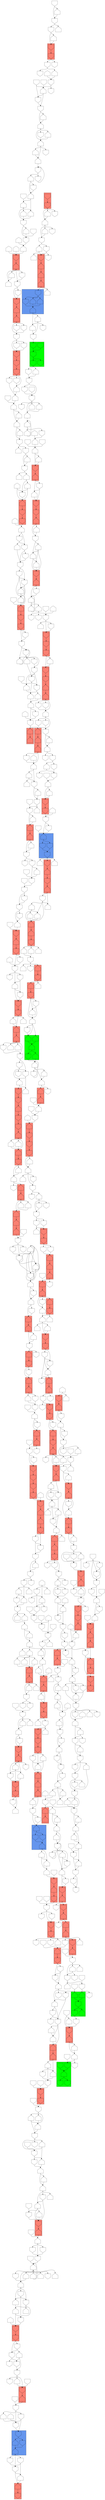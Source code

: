 digraph asm {
	edge [headport=n,tailport=s];
subgraph cluster_C788_4629_12526 {
	788 [label="",height=1,width=1,shape=invhouse];
	4629 [label="",height=1,width=1,shape=invhouse];
	12526 [label="",height=1,width=1,shape=house];
	style=filled;
	fillcolor=salmon;
}
subgraph cluster_C6577_2284 {
	6577 [label="",height=1,width=1,shape=house];
	2284 [label="",height=1,width=1,shape=house];
	style=filled;
	fillcolor=salmon;
}
subgraph cluster_C2497_19274 {
	2497 [label="",height=1,width=1,shape=invhouse];
	19274 [label="",height=1,width=1,shape=house];
	style=filled;
	fillcolor=salmon;
}
subgraph cluster_C1911_2491 {
	1911 [label="",height=1,width=1,shape=invhouse];
	2491 [label="",height=1,width=1,shape=invhouse];
	style=filled;
	fillcolor=salmon;
}
subgraph cluster_C20475_13504_14170_2791 {
	20475 [label="",height=1,width=1,shape=invhouse];
	13504 [label="",height=1,width=1,shape=house];
	14170 [label="",height=1,width=1,shape=house];
	2791 [label="",height=1,width=1,shape=invhouse];
	style=filled;
	fillcolor=salmon;
}
subgraph cluster_C12269_21365_8755_11648 {
	12269 [label="",height=1,width=1,shape=invhouse];
	21365 [label="",height=1,width=1,shape=invhouse];
	8755 [label="",height=1,width=1,shape=invhouse];
	11648 [label="",height=1,width=1,shape=invhouse];
	style=filled;
	fillcolor=salmon;
}
subgraph cluster_C8897_87 {
	8897 [label="",height=1,width=1,shape=house];
	87 [label="",height=1,width=1,shape=house];
	style=filled;
	fillcolor=salmon;
}
subgraph cluster_C8332_5285 {
	8332 [label="",height=1,width=1,shape=house];
	5285 [label="",height=1,width=1,shape=house];
	style=filled;
	fillcolor=salmon;
}
subgraph cluster_C11337_1863 {
	11337 [label="",height=1,width=1,shape=house];
	1863 [label="",height=1,width=1,shape=invhouse];
	style=filled;
	fillcolor=salmon;
}
subgraph cluster_C20994_21360 {
	20994 [label="",height=1,width=1,shape=house];
	21360 [label="",height=1,width=1,shape=house];
	style=filled;
	fillcolor=salmon;
}
subgraph cluster_C10453_4268_680 {
	10453 [label="",height=1,width=1,shape=house];
	4268 [label="",height=1,width=1,shape=house];
	680 [label="",height=1,width=1,shape=house];
	style=filled;
	fillcolor=salmon;
}
subgraph cluster_C3733_1628 {
	3733 [label="",height=1,width=1,shape=house];
	1628 [label="",height=1,width=1,shape=house];
	style=filled;
	fillcolor=salmon;
}
subgraph cluster_C7288_6287 {
	7288 [label="",height=1,width=1,shape=house];
	6287 [label="",height=1,width=1,shape=invhouse];
	style=filled;
	fillcolor=salmon;
}
subgraph cluster_C6689_5778_7529_2352_7142_20369 {
	6689 [label="",height=1,width=1,shape=invhouse];
	5778 [label="",height=1,width=1,shape=invhouse];
	7529 [label="",height=1,width=1,shape=house];
	2352 [label="",height=1,width=1,shape=invhouse];
	7142 [label="",height=1,width=1,shape=invhouse];
	20369 [label="",height=1,width=1,shape=house];
	style=filled;
	fillcolor=salmon;
}
subgraph cluster_C16207_8639 {
	16207 [label="",height=1,width=1,shape=house];
	8639 [label="",height=1,width=1,shape=house];
	style=filled;
	fillcolor=salmon;
}
subgraph cluster_C5311_17262 {
	5311 [label="",height=1,width=1,shape=invhouse];
	17262 [label="",height=1,width=1,shape=invhouse];
	style=filled;
	fillcolor=salmon;
}
subgraph cluster_C3123_1121_8479 {
	3123 [label="",height=1,width=1,shape=invhouse];
	1121 [label="",height=1,width=1,shape=house];
	8479 [label="",height=1,width=1,shape=invhouse];
	style=filled;
	fillcolor=salmon;
}
subgraph cluster_C8128_3750 {
	8128 [label="",height=1,width=1,shape=house];
	3750 [label="",height=1,width=1,shape=house];
	style=filled;
	fillcolor=salmon;
}
subgraph cluster_C4639_11263_3979 {
	4639 [label="",height=1,width=1,shape=house];
	11263 [label="",height=1,width=1,shape=house];
	3979 [label="",height=1,width=1,shape=house];
	style=filled;
	fillcolor=salmon;
}
subgraph cluster_C4298_9116 {
	4298 [label="",height=1,width=1,shape=house];
	9116 [label="",height=1,width=1,shape=house];
	style=filled;
	fillcolor=salmon;
}
subgraph cluster_C20954_15348_6868 {
	20954 [label="",height=1,width=1,shape=house];
	15348 [label="",height=1,width=1,shape=invhouse];
	6868 [label="",height=1,width=1,shape=invhouse];
	style=filled;
	fillcolor=salmon;
}
subgraph cluster_C5599_2795_2249 {
	5599 [label="",height=1,width=1,shape=house];
	2795 [label="",height=1,width=1,shape=invhouse];
	2249 [label="",height=1,width=1,shape=invhouse];
	style=filled;
	fillcolor=salmon;
}
subgraph cluster_C14339_6122_11025 {
	14339 [label="",height=1,width=1,shape=invhouse];
	6122 [label="",height=1,width=1,shape=invhouse];
	11025 [label="",height=1,width=1,shape=invhouse];
	style=filled;
	fillcolor=salmon;
}
subgraph cluster_C7206_8036_2067 {
	7206 [label="",height=1,width=1,shape=invhouse];
	8036 [label="",height=1,width=1,shape=house];
	2067 [label="",height=1,width=1,shape=house];
	style=filled;
	fillcolor=salmon;
}
subgraph cluster_C21077_16419 {
	21077 [label="",height=1,width=1,shape=invhouse];
	16419 [label="",height=1,width=1,shape=house];
	style=filled;
	fillcolor=salmon;
}
subgraph cluster_C10486_5813 {
	10486 [label="",height=1,width=1,shape=invhouse];
	5813 [label="",height=1,width=1,shape=invhouse];
	style=filled;
	fillcolor=salmon;
}
subgraph cluster_C12754_1023 {
	12754 [label="",height=1,width=1,shape=house];
	1023 [label="",height=1,width=1,shape=house];
	style=filled;
	fillcolor=salmon;
}
subgraph cluster_C5108_11999 {
	5108 [label="",height=1,width=1,shape=house];
	11999 [label="",height=1,width=1,shape=house];
	style=filled;
	fillcolor=salmon;
}
subgraph cluster_C3886_2172 {
	3886 [label="",height=1,width=1,shape=invhouse];
	2172 [label="",height=1,width=1,shape=house];
	style=filled;
	fillcolor=salmon;
}
subgraph cluster_C12045_64 {
	12045 [label="",height=1,width=1,shape=invhouse];
	64 [label="",height=1,width=1,shape=house];
	style=filled;
	fillcolor=salmon;
}
subgraph cluster_C12329_20998 {
	12329 [label="",height=1,width=1,shape=house];
	20998 [label="",height=1,width=1,shape=house];
	style=filled;
	fillcolor=salmon;
}
subgraph cluster_C2819_1402 {
	2819 [label="",height=1,width=1,shape=house];
	1402 [label="",height=1,width=1,shape=invhouse];
	style=filled;
	fillcolor=salmon;
}
subgraph cluster_C3945_21549 {
	3945 [label="",height=1,width=1,shape=house];
	21549 [label="",height=1,width=1,shape=house];
	style=filled;
	fillcolor=salmon;
}
subgraph cluster_C1929_10977 {
	1929 [label="",height=1,width=1,shape=invhouse];
	10977 [label="",height=1,width=1,shape=invhouse];
	style=filled;
	fillcolor=salmon;
}
subgraph cluster_C988_8283 {
	988 [label="",height=1,width=1,shape=invhouse];
	8283 [label="",height=1,width=1,shape=house];
	style=filled;
	fillcolor=salmon;
}
subgraph cluster_C5471_8626 {
	5471 [label="",height=1,width=1,shape=invhouse];
	8626 [label="",height=1,width=1,shape=invhouse];
	style=filled;
	fillcolor=salmon;
}
subgraph cluster_C6019_19150 {
	6019 [label="",height=1,width=1,shape=invhouse];
	19150 [label="",height=1,width=1,shape=house];
	style=filled;
	fillcolor=salmon;
}
subgraph cluster_B21175_5664_8879_3089 {
	21175 [label="",height=1,width=1,shape=invhouse];
	5664 [label="",height=1,width=1,shape=house];
	8879 [label="",height=1,width=1,shape=invhouse];
	3089 [label="",height=1,width=1,shape=house];
	style=filled;
	fillcolor=cornflowerblue;
}
subgraph cluster_C8754_15107 {
	8754 [label="",height=1,width=1,shape=house];
	15107 [label="",height=1,width=1,shape=invhouse];
	style=filled;
	fillcolor=salmon;
}
subgraph cluster_R5250_14083_19984_7797_8026 {
	5250 [label="",height=1,width=1,shape=house];
	14083 [label="",height=1,width=1,shape=house];
	19984 [label="",height=1,width=1,shape=invhouse];
	7797 [label="",height=1,width=1,shape=invhouse];
	8026 [label="",height=1,width=1,shape=house];
	style=filled;
	fillcolor=green;
}
subgraph cluster_C21351_6191 {
	21351 [label="",height=1,width=1,shape=invhouse];
	6191 [label="",height=1,width=1,shape=house];
	style=filled;
	fillcolor=salmon;
}
subgraph cluster_R4157_10309_3659_18082_18501 {
	4157 [label="",height=1,width=1,shape=invhouse];
	10309 [label="",height=1,width=1,shape=invhouse];
	3659 [label="",height=1,width=1,shape=house];
	18082 [label="",height=1,width=1,shape=invhouse];
	18501 [label="",height=1,width=1,shape=invhouse];
	style=filled;
	fillcolor=green;
}
subgraph cluster_C157_3461 {
	157 [label="",height=1,width=1,shape=invhouse];
	3461 [label="",height=1,width=1,shape=house];
	style=filled;
	fillcolor=salmon;
}
subgraph cluster_C7954_642 {
	7954 [label="",height=1,width=1,shape=invhouse];
	642 [label="",height=1,width=1,shape=invhouse];
	style=filled;
	fillcolor=salmon;
}
subgraph cluster_C919_5443_8603 {
	919 [label="",height=1,width=1,shape=invhouse];
	5443 [label="",height=1,width=1,shape=house];
	8603 [label="",height=1,width=1,shape=invhouse];
	style=filled;
	fillcolor=salmon;
}
subgraph cluster_B19287_8520_9328_20612 {
	19287 [label="",height=1,width=1,shape=house];
	8520 [label="",height=1,width=1,shape=invhouse];
	9328 [label="",height=1,width=1,shape=invhouse];
	20612 [label="",height=1,width=1,shape=house];
	style=filled;
	fillcolor=cornflowerblue;
}
subgraph cluster_C1880_11213_7755 {
	1880 [label="",height=1,width=1,shape=house];
	11213 [label="",height=1,width=1,shape=house];
	7755 [label="",height=1,width=1,shape=house];
	style=filled;
	fillcolor=salmon;
}
subgraph cluster_C9557_10430_2350 {
	9557 [label="",height=1,width=1,shape=invhouse];
	10430 [label="",height=1,width=1,shape=invhouse];
	2350 [label="",height=1,width=1,shape=invhouse];
	style=filled;
	fillcolor=salmon;
}
subgraph cluster_C11452_684 {
	11452 [label="",height=1,width=1,shape=invhouse];
	684 [label="",height=1,width=1,shape=invhouse];
	style=filled;
	fillcolor=salmon;
}
subgraph cluster_C6911_7778 {
	6911 [label="",height=1,width=1,shape=house];
	7778 [label="",height=1,width=1,shape=house];
	style=filled;
	fillcolor=salmon;
}
subgraph cluster_C5956_9837_1664 {
	5956 [label="",height=1,width=1,shape=house];
	9837 [label="",height=1,width=1,shape=house];
	1664 [label="",height=1,width=1,shape=invhouse];
	style=filled;
	fillcolor=salmon;
}
subgraph cluster_C20060_8278 {
	20060 [label="",height=1,width=1,shape=invhouse];
	8278 [label="",height=1,width=1,shape=house];
	style=filled;
	fillcolor=salmon;
}
subgraph cluster_C9828_2093_7118 {
	9828 [label="",height=1,width=1,shape=house];
	2093 [label="",height=1,width=1,shape=invhouse];
	7118 [label="",height=1,width=1,shape=house];
	style=filled;
	fillcolor=salmon;
}
subgraph cluster_C4895_3068 {
	4895 [label="",height=1,width=1,shape=invhouse];
	3068 [label="",height=1,width=1,shape=invhouse];
	style=filled;
	fillcolor=salmon;
}
subgraph cluster_C3440_2007 {
	3440 [label="",height=1,width=1,shape=house];
	2007 [label="",height=1,width=1,shape=house];
	style=filled;
	fillcolor=salmon;
}
subgraph cluster_C11605_14500 {
	11605 [label="",height=1,width=1,shape=invhouse];
	14500 [label="",height=1,width=1,shape=invhouse];
	style=filled;
	fillcolor=salmon;
}
subgraph cluster_C11017_8901 {
	11017 [label="",height=1,width=1,shape=house];
	8901 [label="",height=1,width=1,shape=invhouse];
	style=filled;
	fillcolor=salmon;
}
subgraph cluster_C6091_20596 {
	6091 [label="",height=1,width=1,shape=house];
	20596 [label="",height=1,width=1,shape=house];
	style=filled;
	fillcolor=salmon;
}
subgraph cluster_C15480_2734_5563 {
	15480 [label="",height=1,width=1,shape=house];
	2734 [label="",height=1,width=1,shape=house];
	5563 [label="",height=1,width=1,shape=house];
	style=filled;
	fillcolor=salmon;
}
subgraph cluster_C8421_3140 {
	8421 [label="",height=1,width=1,shape=invhouse];
	3140 [label="",height=1,width=1,shape=invhouse];
	style=filled;
	fillcolor=salmon;
}
subgraph cluster_C3613_4275_7533_9806 {
	3613 [label="",height=1,width=1,shape=house];
	4275 [label="",height=1,width=1,shape=invhouse];
	7533 [label="",height=1,width=1,shape=invhouse];
	9806 [label="",height=1,width=1,shape=invhouse];
	style=filled;
	fillcolor=salmon;
}
subgraph cluster_C7646_13767 {
	7646 [label="",height=1,width=1,shape=house];
	13767 [label="",height=1,width=1,shape=house];
	style=filled;
	fillcolor=salmon;
}
subgraph cluster_R6448_10592_5557_6687_8662 {
	6448 [label="",height=1,width=1,shape=house];
	10592 [label="",height=1,width=1,shape=house];
	5557 [label="",height=1,width=1,shape=house];
	6687 [label="",height=1,width=1,shape=invhouse];
	8662 [label="",height=1,width=1,shape=house];
	style=filled;
	fillcolor=green;
}
subgraph cluster_C8216_20931 {
	8216 [label="",height=1,width=1,shape=house];
	20931 [label="",height=1,width=1,shape=invhouse];
	style=filled;
	fillcolor=salmon;
}
subgraph cluster_C10208_7460 {
	10208 [label="",height=1,width=1,shape=house];
	7460 [label="",height=1,width=1,shape=invhouse];
	style=filled;
	fillcolor=salmon;
}
subgraph cluster_C2863_9447_2456 {
	2863 [label="",height=1,width=1,shape=house];
	9447 [label="",height=1,width=1,shape=house];
	2456 [label="",height=1,width=1,shape=invhouse];
	style=filled;
	fillcolor=salmon;
}
subgraph cluster_C6423_15168_16431_9256 {
	6423 [label="",height=1,width=1,shape=invhouse];
	15168 [label="",height=1,width=1,shape=house];
	16431 [label="",height=1,width=1,shape=invhouse];
	9256 [label="",height=1,width=1,shape=house];
	style=filled;
	fillcolor=salmon;
}
subgraph cluster_B19382_13124_13127_3353 {
	19382 [label="",height=1,width=1,shape=house];
	13124 [label="",height=1,width=1,shape=invhouse];
	13127 [label="",height=1,width=1,shape=invhouse];
	3353 [label="",height=1,width=1,shape=invhouse];
	style=filled;
	fillcolor=cornflowerblue;
}
subgraph cluster_C3046_11935 {
	3046 [label="",height=1,width=1,shape=invhouse];
	11935 [label="",height=1,width=1,shape=invhouse];
	style=filled;
	fillcolor=salmon;
}
subgraph cluster_C11026_6874_1103_1268 {
	11026 [label="",height=1,width=1,shape=invhouse];
	6874 [label="",height=1,width=1,shape=invhouse];
	1103 [label="",height=1,width=1,shape=house];
	1268 [label="",height=1,width=1,shape=house];
	style=filled;
	fillcolor=salmon;
}
subgraph cluster_C10224_13373_5877 {
	10224 [label="",height=1,width=1,shape=invhouse];
	13373 [label="",height=1,width=1,shape=invhouse];
	5877 [label="",height=1,width=1,shape=invhouse];
	style=filled;
	fillcolor=salmon;
}
subgraph cluster_C7129_19490 {
	7129 [label="",height=1,width=1,shape=invhouse];
	19490 [label="",height=1,width=1,shape=house];
	style=filled;
	fillcolor=salmon;
}
subgraph cluster_C2561_9299_1478 {
	2561 [label="",height=1,width=1,shape=invhouse];
	9299 [label="",height=1,width=1,shape=invhouse];
	1478 [label="",height=1,width=1,shape=house];
	style=filled;
	fillcolor=salmon;
}
subgraph cluster_C19296_1457 {
	19296 [label="",height=1,width=1,shape=invhouse];
	1457 [label="",height=1,width=1,shape=house];
	style=filled;
	fillcolor=salmon;
}
subgraph cluster_R533_14645_1703_8792_16598 {
	533 [label="",height=1,width=1,shape=invhouse];
	14645 [label="",height=1,width=1,shape=invhouse];
	1703 [label="",height=1,width=1,shape=invhouse];
	8792 [label="",height=1,width=1,shape=invhouse];
	16598 [label="",height=1,width=1,shape=invhouse];
	style=filled;
	fillcolor=green;
}
subgraph cluster_B2125_13268_13919_16866_1063 {
	2125 [label="",height=1,width=1,shape=invhouse];
	13268 [label="",height=1,width=1,shape=house];
	13919 [label="",height=1,width=1,shape=house];
	16866 [label="",height=1,width=1,shape=invhouse];
	1063 [label="",height=1,width=1,shape=house];
	style=filled;
	fillcolor=cornflowerblue;
}
subgraph cluster_C11981_6079_17462_16442 {
	11981 [label="",height=1,width=1,shape=invhouse];
	6079 [label="",height=1,width=1,shape=house];
	17462 [label="",height=1,width=1,shape=house];
	16442 [label="",height=1,width=1,shape=house];
	style=filled;
	fillcolor=salmon;
}
subgraph cluster_C2421_2127 {
	2421 [label="",height=1,width=1,shape=invhouse];
	2127 [label="",height=1,width=1,shape=invhouse];
	style=filled;
	fillcolor=salmon;
}
subgraph cluster_C3675_14259 {
	3675 [label="",height=1,width=1,shape=invhouse];
	14259 [label="",height=1,width=1,shape=invhouse];
	style=filled;
	fillcolor=salmon;
}
subgraph cluster_C14120_15714 {
	14120 [label="",height=1,width=1,shape=house];
	15714 [label="",height=1,width=1,shape=invhouse];
	style=filled;
	fillcolor=salmon;
}
subgraph cluster_C6377_19556_2209 {
	6377 [label="",height=1,width=1,shape=invhouse];
	19556 [label="",height=1,width=1,shape=house];
	2209 [label="",height=1,width=1,shape=house];
	style=filled;
	fillcolor=salmon;
}
subgraph cluster_C10536_9194 {
	10536 [label="",height=1,width=1,shape=invhouse];
	9194 [label="",height=1,width=1,shape=house];
	style=filled;
	fillcolor=salmon;
}
subgraph cluster_C10262_3312 {
	10262 [label="",height=1,width=1,shape=house];
	3312 [label="",height=1,width=1,shape=invhouse];
	style=filled;
	fillcolor=salmon;
}
subgraph cluster_C7777_7235 {
	7777 [label="",height=1,width=1,shape=invhouse];
	7235 [label="",height=1,width=1,shape=house];
	style=filled;
	fillcolor=salmon;
}
subgraph cluster_C9781_2579 {
	9781 [label="",height=1,width=1,shape=invhouse];
	2579 [label="",height=1,width=1,shape=house];
	style=filled;
	fillcolor=salmon;
}
	11087 [label="",height=1,width=1,shape=house];
	16823 [label="",height=1,width=1,shape=invhouse];
	2660 [label="",height=1,width=1,shape=house];
	12717 [label="",height=1,width=1,shape=house];
	12745 [label="",height=1,width=1,shape=house];
	12332 [label="",height=1,width=1,shape=invhouse];
	3825 [label="",height=1,width=1,shape=house];
	5986 [label="",height=1,width=1,shape=house];
	6025 [label="",height=1,width=1,shape=invhouse];
	5101 [label="",height=1,width=1,shape=invhouse];
	6005 [label="",height=1,width=1,shape=house];
	5933 [label="",height=1,width=1,shape=invhouse];
	538 [label="",height=1,width=1,shape=invhouse];
	4439 [label="",height=1,width=1,shape=house];
	7396 [label="",height=1,width=1,shape=house];
	20849 [label="",height=1,width=1,shape=house];
	9130 [label="",height=1,width=1,shape=invhouse];
	5400 [label="",height=1,width=1,shape=invhouse];
	4716 [label="",height=1,width=1,shape=invhouse];
	12747 [label="",height=1,width=1,shape=invhouse];
	17105 [label="",height=1,width=1,shape=house];
	9800 [label="",height=1,width=1,shape=invhouse];
	12614 [label="",height=1,width=1,shape=house];
	12865 [label="",height=1,width=1,shape=house];
	17233 [label="",height=1,width=1,shape=house];
	17290 [label="",height=1,width=1,shape=invhouse];
	8737 [label="",height=1,width=1,shape=invhouse];
	15411 [label="",height=1,width=1,shape=invhouse];
	18956 [label="",height=1,width=1,shape=house];
	17277 [label="",height=1,width=1,shape=invhouse];
	13653 [label="",height=1,width=1,shape=house];
	15764 [label="",height=1,width=1,shape=invhouse];
	10352 [label="",height=1,width=1,shape=house];
	14643 [label="",height=1,width=1,shape=invhouse];
	14323 [label="",height=1,width=1,shape=house];
	16258 [label="",height=1,width=1,shape=invhouse];
	14214 [label="",height=1,width=1,shape=house];
	15260 [label="",height=1,width=1,shape=invhouse];
	16788 [label="",height=1,width=1,shape=invhouse];
	17862 [label="",height=1,width=1,shape=invhouse];
	5159 [label="",height=1,width=1,shape=invhouse];
	1359 [label="",height=1,width=1,shape=house];
	5869 [label="",height=1,width=1,shape=house];
	2288 [label="",height=1,width=1,shape=house];
	17097 [label="",height=1,width=1,shape=invhouse];
	3058 [label="",height=1,width=1,shape=invhouse];
	13443 [label="",height=1,width=1,shape=invhouse];
	8288 [label="",height=1,width=1,shape=invhouse];
	7922 [label="",height=1,width=1,shape=house];
	7286 [label="",height=1,width=1,shape=house];
	3162 [label="",height=1,width=1,shape=house];
	13967 [label="",height=1,width=1,shape=invhouse];
	10795 [label="",height=1,width=1,shape=house];
	15655 [label="",height=1,width=1,shape=invhouse];
	13514 [label="",height=1,width=1,shape=invhouse];
	15922 [label="",height=1,width=1,shape=invhouse];
	16651 [label="",height=1,width=1,shape=house];
	17127 [label="",height=1,width=1,shape=house];
	13929 [label="",height=1,width=1,shape=invhouse];
	18589 [label="",height=1,width=1,shape=house];
	12209 [label="",height=1,width=1,shape=house];
	15595 [label="",height=1,width=1,shape=house];
	11430 [label="",height=1,width=1,shape=house];
	11758 [label="",height=1,width=1,shape=house];
	5448 [label="",height=1,width=1,shape=house];
	15927 [label="",height=1,width=1,shape=house];
	4490 [label="",height=1,width=1,shape=invhouse];
	8340 [label="",height=1,width=1,shape=house];
	13505 [label="",height=1,width=1,shape=house];
	1308 [label="",height=1,width=1,shape=house];
	885 [label="",height=1,width=1,shape=house];
	6578 [label="",height=1,width=1,shape=invhouse];
	3060 [label="",height=1,width=1,shape=invhouse];
	9948 [label="",height=1,width=1,shape=house];
	5027 [label="",height=1,width=1,shape=invhouse];
	8001 [label="",height=1,width=1,shape=invhouse];
	5010 [label="",height=1,width=1,shape=house];
	7864 [label="",height=1,width=1,shape=invhouse];
	15749 [label="",height=1,width=1,shape=invhouse];
	18417 [label="",height=1,width=1,shape=invhouse];
	11308 [label="",height=1,width=1,shape=house];
	4369 [label="",height=1,width=1,shape=invhouse];
	5435 [label="",height=1,width=1,shape=invhouse];
	14738 [label="",height=1,width=1,shape=invhouse];
	10145 [label="",height=1,width=1,shape=house];
	16872 [label="",height=1,width=1,shape=invhouse];
	12134 [label="",height=1,width=1,shape=invhouse];
	11902 [label="",height=1,width=1,shape=house];
	16462 [label="",height=1,width=1,shape=invhouse];
	16585 [label="",height=1,width=1,shape=invhouse];
	4043 [label="",height=1,width=1,shape=invhouse];
	15665 [label="",height=1,width=1,shape=invhouse];
	9203 [label="",height=1,width=1,shape=house];
	14351 [label="",height=1,width=1,shape=invhouse];
	20416 [label="",height=1,width=1,shape=house];
	11429 [label="",height=1,width=1,shape=invhouse];
	13126 [label="",height=1,width=1,shape=house];
	16421 [label="",height=1,width=1,shape=house];
	17006 [label="",height=1,width=1,shape=house];
	17540 [label="",height=1,width=1,shape=invhouse];
	19892 [label="",height=1,width=1,shape=invhouse];
	2575 [label="",height=1,width=1,shape=invhouse];
	16843 [label="",height=1,width=1,shape=invhouse];
	16844 [label="",height=1,width=1,shape=invhouse];
	9770 [label="",height=1,width=1,shape=house];
	9786 [label="",height=1,width=1,shape=house];
	611 [label="",height=1,width=1,shape=house];
	4453 [label="",height=1,width=1,shape=invhouse];
	14405 [label="",height=1,width=1,shape=house];
	9750 [label="",height=1,width=1,shape=house];
	16902 [label="",height=1,width=1,shape=house];
	4100 [label="",height=1,width=1,shape=house];
	5520 [label="",height=1,width=1,shape=house];
	7939 [label="",height=1,width=1,shape=invhouse];
	15615 [label="",height=1,width=1,shape=invhouse];
	15502 [label="",height=1,width=1,shape=invhouse];
	21452 [label="",height=1,width=1,shape=invhouse];
	13954 [label="",height=1,width=1,shape=invhouse];
	15740 [label="",height=1,width=1,shape=house];
	15950 [label="",height=1,width=1,shape=house];
	16170 [label="",height=1,width=1,shape=house];
	18171 [label="",height=1,width=1,shape=house];
	8350 [label="",height=1,width=1,shape=house];
	16086 [label="",height=1,width=1,shape=invhouse];
	14111 [label="",height=1,width=1,shape=invhouse];
	2866 [label="",height=1,width=1,shape=invhouse];
	10153 [label="",height=1,width=1,shape=invhouse];
	6103 [label="",height=1,width=1,shape=house];
	14750 [label="",height=1,width=1,shape=invhouse];
	7457 [label="",height=1,width=1,shape=house];
	9956 [label="",height=1,width=1,shape=invhouse];
	12905 [label="",height=1,width=1,shape=invhouse];
	4494 [label="",height=1,width=1,shape=invhouse];
	12551 [label="",height=1,width=1,shape=invhouse];
	5252 [label="",height=1,width=1,shape=invhouse];
	5661 [label="",height=1,width=1,shape=invhouse];
	7700 [label="",height=1,width=1,shape=house];
	5799 [label="",height=1,width=1,shape=invhouse];
	5666 [label="",height=1,width=1,shape=invhouse];
	4485 [label="",height=1,width=1,shape=house];
	1473 [label="",height=1,width=1,shape=invhouse];
	15986 [label="",height=1,width=1,shape=house];
	8345 [label="",height=1,width=1,shape=invhouse];
	11175 [label="",height=1,width=1,shape=house];
	9773 [label="",height=1,width=1,shape=invhouse];
	16802 [label="",height=1,width=1,shape=house];
	5853 [label="",height=1,width=1,shape=house];
	9777 [label="",height=1,width=1,shape=house];
	6655 [label="",height=1,width=1,shape=house];
	8485 [label="",height=1,width=1,shape=invhouse];
	5396 [label="",height=1,width=1,shape=invhouse];
	2329 [label="",height=1,width=1,shape=house];
	14570 [label="",height=1,width=1,shape=invhouse];
	3220 [label="",height=1,width=1,shape=house];
	5501 [label="",height=1,width=1,shape=invhouse];
	3239 [label="",height=1,width=1,shape=house];
	12301 [label="",height=1,width=1,shape=invhouse];
	11461 [label="",height=1,width=1,shape=house];
	15930 [label="",height=1,width=1,shape=invhouse];
	14690 [label="",height=1,width=1,shape=house];
	1602 [label="",height=1,width=1,shape=invhouse];
	5967 [label="",height=1,width=1,shape=house];
	1222 [label="",height=1,width=1,shape=invhouse];
	8012 [label="",height=1,width=1,shape=invhouse];
	7050 [label="",height=1,width=1,shape=house];
	10512 [label="",height=1,width=1,shape=house];
	6841 [label="",height=1,width=1,shape=invhouse];
	17008 [label="",height=1,width=1,shape=invhouse];
	10457 [label="",height=1,width=1,shape=invhouse];
	8100 [label="",height=1,width=1,shape=invhouse];
	8704 [label="",height=1,width=1,shape=invhouse];
	6327 [label="",height=1,width=1,shape=house];
	11491 [label="",height=1,width=1,shape=invhouse];
	10678 [label="",height=1,width=1,shape=house];
	14012 [label="",height=1,width=1,shape=invhouse];
	8343 [label="",height=1,width=1,shape=house];
	17449 [label="",height=1,width=1,shape=house];
	20208 [label="",height=1,width=1,shape=invhouse];
	8352 [label="",height=1,width=1,shape=house];
	3026 [label="",height=1,width=1,shape=invhouse];
	8962 [label="",height=1,width=1,shape=house];
	3986 [label="",height=1,width=1,shape=invhouse];
	18705 [label="",height=1,width=1,shape=house];
	16019 [label="",height=1,width=1,shape=house];
	20561 [label="",height=1,width=1,shape=house];
	4568 [label="",height=1,width=1,shape=house];
	8558 [label="",height=1,width=1,shape=house];
	9311 [label="",height=1,width=1,shape=house];
	6528 [label="",height=1,width=1,shape=house];
	11757 [label="",height=1,width=1,shape=invhouse];
	12579 [label="",height=1,width=1,shape=invhouse];
	4899 [label="",height=1,width=1,shape=invhouse];
	14468 [label="",height=1,width=1,shape=invhouse];
	14472 [label="",height=1,width=1,shape=invhouse];
	16732 [label="",height=1,width=1,shape=invhouse];
	18169 [label="",height=1,width=1,shape=invhouse];
	9467 [label="",height=1,width=1,shape=invhouse];
	16722 [label="",height=1,width=1,shape=invhouse];
	10821 [label="",height=1,width=1,shape=invhouse];
	12241 [label="",height=1,width=1,shape=house];
	12284 [label="",height=1,width=1,shape=house];
	13438 [label="",height=1,width=1,shape=house];
	2778 [label="",height=1,width=1,shape=invhouse];
	7279 [label="",height=1,width=1,shape=house];
	7987 [label="",height=1,width=1,shape=invhouse];
	7638 [label="",height=1,width=1,shape=house];
	11782 [label="",height=1,width=1,shape=house];
	4979 [label="",height=1,width=1,shape=house];
	2210 [label="",height=1,width=1,shape=house];
	9706 [label="",height=1,width=1,shape=invhouse];
	20909 [label="",height=1,width=1,shape=invhouse];
	9061 [label="",height=1,width=1,shape=invhouse];
	3741 [label="",height=1,width=1,shape=house];
	4712 [label="",height=1,width=1,shape=house];
	6524 [label="",height=1,width=1,shape=house];
	14756 [label="",height=1,width=1,shape=invhouse];
	6957 [label="",height=1,width=1,shape=house];
	8980 [label="",height=1,width=1,shape=invhouse];
	8982 [label="",height=1,width=1,shape=house];
	671 [label="",height=1,width=1,shape=invhouse];
	7897 [label="",height=1,width=1,shape=house];
	1381 [label="",height=1,width=1,shape=house];
	10347 [label="",height=1,width=1,shape=invhouse];
	8268 [label="",height=1,width=1,shape=invhouse];
	7822 [label="",height=1,width=1,shape=invhouse];
	17461 [label="",height=1,width=1,shape=invhouse];
	8289 [label="",height=1,width=1,shape=house];
	8646 [label="",height=1,width=1,shape=house];
	2325 [label="",height=1,width=1,shape=invhouse];
	13961 [label="",height=1,width=1,shape=invhouse];
	10230 [label="",height=1,width=1,shape=invhouse];
	2186 [label="",height=1,width=1,shape=invhouse];
	15684 [label="",height=1,width=1,shape=house];
	736 [label="",height=1,width=1,shape=invhouse];
	13204 [label="",height=1,width=1,shape=house];
	12927 [label="",height=1,width=1,shape=house];
	20511 [label="",height=1,width=1,shape=invhouse];
	17595 [label="",height=1,width=1,shape=invhouse];
	11787 [label="",height=1,width=1,shape=house];
	12400 [label="",height=1,width=1,shape=invhouse];
	15295 [label="",height=1,width=1,shape=invhouse];
	17542 [label="",height=1,width=1,shape=house];
	17391 [label="",height=1,width=1,shape=house];
	18569 [label="",height=1,width=1,shape=house];
	9874 [label="",height=1,width=1,shape=invhouse];
	18093 [label="",height=1,width=1,shape=house];
	15809 [label="",height=1,width=1,shape=house];
	9707 [label="",height=1,width=1,shape=invhouse];
	16783 [label="",height=1,width=1,shape=invhouse];
	15971 [label="",height=1,width=1,shape=invhouse];
	14697 [label="",height=1,width=1,shape=house];
	14156 [label="",height=1,width=1,shape=house];
	11162 [label="",height=1,width=1,shape=invhouse];
	8007 [label="",height=1,width=1,shape=invhouse];
	13222 [label="",height=1,width=1,shape=invhouse];
	10012 [label="",height=1,width=1,shape=invhouse];
	5122 [label="",height=1,width=1,shape=invhouse];
	17116 [label="",height=1,width=1,shape=invhouse];
	5062 [label="",height=1,width=1,shape=invhouse];
	6072 [label="",height=1,width=1,shape=invhouse];
	6495 [label="",height=1,width=1,shape=invhouse];
	17953 [label="",height=1,width=1,shape=invhouse];
	15148 [label="",height=1,width=1,shape=house];
	20594 [label="",height=1,width=1,shape=house];
	4129 [label="",height=1,width=1,shape=house];
	7916 [label="",height=1,width=1,shape=invhouse];
	3712 [label="",height=1,width=1,shape=invhouse];
	775 [label="",height=1,width=1,shape=house];
	10916 [label="",height=1,width=1,shape=invhouse];
	1611 [label="",height=1,width=1,shape=house];
	15279 [label="",height=1,width=1,shape=house];
	446 [label="",height=1,width=1,shape=invhouse];
	7155 [label="",height=1,width=1,shape=house];
	6669 [label="",height=1,width=1,shape=house];
	15544 [label="",height=1,width=1,shape=house];
	19384 [label="",height=1,width=1,shape=invhouse];
	9161 [label="",height=1,width=1,shape=invhouse];
	14040 [label="",height=1,width=1,shape=invhouse];
	20209 [label="",height=1,width=1,shape=house];
	12044 [label="",height=1,width=1,shape=invhouse];
	5849 [label="",height=1,width=1,shape=house];
	7376 [label="",height=1,width=1,shape=invhouse];
	10788 [label="",height=1,width=1,shape=invhouse];
	18441 [label="",height=1,width=1,shape=house];
	5855 [label="",height=1,width=1,shape=invhouse];
	8229 [label="",height=1,width=1,shape=invhouse];
	5997 [label="",height=1,width=1,shape=house];
	10501 [label="",height=1,width=1,shape=invhouse];
	3152 [label="",height=1,width=1,shape=invhouse];
	15842 [label="",height=1,width=1,shape=house];
	7119 [label="",height=1,width=1,shape=invhouse];
	10301 [label="",height=1,width=1,shape=invhouse];
	7009 [label="",height=1,width=1,shape=house];
	19168 [label="",height=1,width=1,shape=house];
	994 [label="",height=1,width=1,shape=house];
	11357 [label="",height=1,width=1,shape=house];
	12388 [label="",height=1,width=1,shape=house];
	16379 [label="",height=1,width=1,shape=invhouse];
	20699 [label="",height=1,width=1,shape=invhouse];
	15954 [label="",height=1,width=1,shape=house];
	3902 [label="",height=1,width=1,shape=house];
	12514 [label="",height=1,width=1,shape=invhouse];
	10927 [label="",height=1,width=1,shape=invhouse];
	13075 [label="",height=1,width=1,shape=invhouse];
	17712 [label="",height=1,width=1,shape=invhouse];
	19766 [label="",height=1,width=1,shape=invhouse];
	6464 [label="",height=1,width=1,shape=invhouse];
	10041 [label="",height=1,width=1,shape=invhouse];
	14762 [label="",height=1,width=1,shape=invhouse];
	5867 [label="",height=1,width=1,shape=invhouse];
	10415 [label="",height=1,width=1,shape=house];
	8349 [label="",height=1,width=1,shape=invhouse];
	13895 [label="",height=1,width=1,shape=invhouse];
	15043 [label="",height=1,width=1,shape=house];
	16952 [label="",height=1,width=1,shape=house];
	1864 [label="",height=1,width=1,shape=invhouse];
	13773 [label="",height=1,width=1,shape=house];
	16226 [label="",height=1,width=1,shape=invhouse];
	19004 [label="",height=1,width=1,shape=invhouse];
	9910 [label="",height=1,width=1,shape=house];
	16024 [label="",height=1,width=1,shape=invhouse];
	18655 [label="",height=1,width=1,shape=invhouse];
	10949 [label="",height=1,width=1,shape=house];
	17187 [label="",height=1,width=1,shape=house];
	16592 [label="",height=1,width=1,shape=house];
	14025 [label="",height=1,width=1,shape=invhouse];
	17206 [label="",height=1,width=1,shape=house];
	13793 [label="",height=1,width=1,shape=house];
	13802 [label="",height=1,width=1,shape=invhouse];
	5697 [label="",height=1,width=1,shape=house];
	7398 [label="",height=1,width=1,shape=house];
	14402 [label="",height=1,width=1,shape=invhouse];
	15620 [label="",height=1,width=1,shape=house];
	17062 [label="",height=1,width=1,shape=invhouse];
	16967 [label="",height=1,width=1,shape=invhouse];
	7962 [label="",height=1,width=1,shape=invhouse];
	11880 [label="",height=1,width=1,shape=invhouse];
	14549 [label="",height=1,width=1,shape=invhouse];
	17253 [label="",height=1,width=1,shape=invhouse];
	14963 [label="",height=1,width=1,shape=house];
	11879 [label="",height=1,width=1,shape=house];
	18096 [label="",height=1,width=1,shape=house];
	7221 [label="",height=1,width=1,shape=invhouse];
	13187 [label="",height=1,width=1,shape=house];
	13172 [label="",height=1,width=1,shape=invhouse];
	11732 [label="",height=1,width=1,shape=invhouse];
	16082 [label="",height=1,width=1,shape=house];
	18015 [label="",height=1,width=1,shape=house];
	10979 [label="",height=1,width=1,shape=invhouse];
	9710 [label="",height=1,width=1,shape=invhouse];
	13735 [label="",height=1,width=1,shape=invhouse];
	9688 [label="",height=1,width=1,shape=house];
	12713 [label="",height=1,width=1,shape=invhouse];
	13963 [label="",height=1,width=1,shape=house];
	13938 [label="",height=1,width=1,shape=house];
	12610 [label="",height=1,width=1,shape=house];
	17358 [label="",height=1,width=1,shape=invhouse];
	8196 [label="",height=1,width=1,shape=invhouse];
	11365 [label="",height=1,width=1,shape=invhouse];
	13106 [label="",height=1,width=1,shape=invhouse];
	5587 [label="",height=1,width=1,shape=house];
	7152 [label="",height=1,width=1,shape=invhouse];
	13102 [label="",height=1,width=1,shape=invhouse];
	12587 [label="",height=1,width=1,shape=house];
	11740 [label="",height=1,width=1,shape=invhouse];
	14726 [label="",height=1,width=1,shape=house];
	5546 [label="",height=1,width=1,shape=invhouse];
	14075 [label="",height=1,width=1,shape=invhouse];
	5429 [label="",height=1,width=1,shape=invhouse];
	10876 [label="",height=1,width=1,shape=house];
	577 [label="",height=1,width=1,shape=invhouse];
	14829 [label="",height=1,width=1,shape=house];
	16860 [label="",height=1,width=1,shape=house];
	10565 [label="",height=1,width=1,shape=invhouse];
	13347 [label="",height=1,width=1,shape=invhouse];
	17626 [label="",height=1,width=1,shape=house];
	17650 [label="",height=1,width=1,shape=invhouse];
	5284 [label="",height=1,width=1,shape=invhouse];
	17567 [label="",height=1,width=1,shape=invhouse];
	17575 [label="",height=1,width=1,shape=invhouse];
	13068 [label="",height=1,width=1,shape=house];
	9978 [label="",height=1,width=1,shape=house];
	14632 [label="",height=1,width=1,shape=house];
	2550 [label="",height=1,width=1,shape=invhouse];
	9144 [label="",height=1,width=1,shape=invhouse];
	15664 [label="",height=1,width=1,shape=house];
	7105 [label="",height=1,width=1,shape=invhouse];
	12571 [label="",height=1,width=1,shape=house];
	11343 [label="",height=1,width=1,shape=house];
	6569 [label="",height=1,width=1,shape=invhouse];
	15189 [label="",height=1,width=1,shape=house];
	9112 [label="",height=1,width=1,shape=house];
	11497 [label="",height=1,width=1,shape=house];
	14246 [label="",height=1,width=1,shape=house];
	16052 [label="",height=1,width=1,shape=house];
	10193 [label="",height=1,width=1,shape=invhouse];
	14613 [label="",height=1,width=1,shape=house];
	3691 [label="",height=1,width=1,shape=invhouse];
	9784 [label="",height=1,width=1,shape=house];
	11943 [label="",height=1,width=1,shape=invhouse];
	11977 [label="",height=1,width=1,shape=invhouse];
	1544 [label="",height=1,width=1,shape=invhouse];
	15016 [label="",height=1,width=1,shape=invhouse];
	17067 [label="",height=1,width=1,shape=invhouse];
	14935 [label="",height=1,width=1,shape=invhouse];
	15020 [label="",height=1,width=1,shape=house];
	14598 [label="",height=1,width=1,shape=invhouse];
	6049 [label="",height=1,width=1,shape=house];
	17173 [label="",height=1,width=1,shape=house];
	15040 [label="",height=1,width=1,shape=invhouse];
	15500 [label="",height=1,width=1,shape=invhouse];
	17698 [label="",height=1,width=1,shape=house];
	16099 [label="",height=1,width=1,shape=house];
	13517 [label="",height=1,width=1,shape=invhouse];
	8613 [label="",height=1,width=1,shape=invhouse];
	9014 [label="",height=1,width=1,shape=invhouse];
	10477 [label="",height=1,width=1,shape=invhouse];
	15547 [label="",height=1,width=1,shape=invhouse];
	15762 [label="",height=1,width=1,shape=invhouse];
	11926 [label="",height=1,width=1,shape=invhouse];
	8471 [label="",height=1,width=1,shape=invhouse];
	18738 [label="",height=1,width=1,shape=invhouse];
	13548 [label="",height=1,width=1,shape=invhouse];
	16964 [label="",height=1,width=1,shape=house];
	13863 [label="",height=1,width=1,shape=house];
	13918 [label="",height=1,width=1,shape=house];
	17506 [label="",height=1,width=1,shape=house];
	17857 [label="",height=1,width=1,shape=house];
	18674 [label="",height=1,width=1,shape=invhouse];
	14359 [label="",height=1,width=1,shape=invhouse];
	13939 [label="",height=1,width=1,shape=invhouse];
	17720 [label="",height=1,width=1,shape=house];
	18483 [label="",height=1,width=1,shape=house];
	18017 [label="",height=1,width=1,shape=house];
	10522 [label="",height=1,width=1,shape=invhouse];
	1041 [label="",height=1,width=1,shape=invhouse];
	11084 [label="",height=1,width=1,shape=invhouse];
	9235 [label="",height=1,width=1,shape=house];
	12032 [label="",height=1,width=1,shape=invhouse];
	8127 [label="",height=1,width=1,shape=house];
	3131 [label="",height=1,width=1,shape=house];
	15091 [label="",height=1,width=1,shape=invhouse];
	17947 [label="",height=1,width=1,shape=invhouse];
	1766 [label="",height=1,width=1,shape=invhouse];
	14497 [label="",height=1,width=1,shape=invhouse];
	15462 [label="",height=1,width=1,shape=invhouse];
	15584 [label="",height=1,width=1,shape=invhouse];
	13351 [label="",height=1,width=1,shape=house];
	5953 [label="",height=1,width=1,shape=house];
	11953 [label="",height=1,width=1,shape=house];
	14636 [label="",height=1,width=1,shape=invhouse];
	12148 [label="",height=1,width=1,shape=house];
	12664 [label="",height=1,width=1,shape=house];
	7566 [label="",height=1,width=1,shape=house];
	11173 [label="",height=1,width=1,shape=invhouse];
	12051 [label="",height=1,width=1,shape=house];
	15291 [label="",height=1,width=1,shape=house];
	18275 [label="",height=1,width=1,shape=invhouse];
	12997 [label="",height=1,width=1,shape=invhouse];
	5915 [label="",height=1,width=1,shape=invhouse];
	12796 [label="",height=1,width=1,shape=invhouse];
	18549 [label="",height=1,width=1,shape=invhouse];
	13451 [label="",height=1,width=1,shape=house];
	17593 [label="",height=1,width=1,shape=invhouse];
	9142 [label="",height=1,width=1,shape=invhouse];
	17038 [label="",height=1,width=1,shape=invhouse];
	6951 [label="",height=1,width=1,shape=house];
	12011 [label="",height=1,width=1,shape=house];
	12305 [label="",height=1,width=1,shape=house];
	18920 [label="",height=1,width=1,shape=house];
	8902 [label="",height=1,width=1,shape=house];
	15171 [label="",height=1,width=1,shape=invhouse];
	16984 [label="",height=1,width=1,shape=invhouse];
	12637 [label="",height=1,width=1,shape=invhouse];
	16567 [label="",height=1,width=1,shape=invhouse];
	8941 [label="",height=1,width=1,shape=invhouse];
	18213 [label="",height=1,width=1,shape=house];
	2865 [label="",height=1,width=1,shape=invhouse];
	9028 [label="",height=1,width=1,shape=invhouse];
	3488 [label="",height=1,width=1,shape=house];
	16004 [label="",height=1,width=1,shape=invhouse];
	18598 [label="",height=1,width=1,shape=invhouse];
	20420 [label="",height=1,width=1,shape=invhouse];
	12205 [label="",height=1,width=1,shape=invhouse];
	8698 [label="",height=1,width=1,shape=invhouse];
	21358 [label="",height=1,width=1,shape=house];
	15159 [label="",height=1,width=1,shape=house];
	12440 [label="",height=1,width=1,shape=house];
	4873 [label="",height=1,width=1,shape=invhouse];
	3548 [label="",height=1,width=1,shape=house];
	1728 [label="",height=1,width=1,shape=house];
	5578 [label="",height=1,width=1,shape=invhouse];
	1649 [label="",height=1,width=1,shape=house];
	7675 [label="",height=1,width=1,shape=invhouse];
	17420 [label="",height=1,width=1,shape=house];
	4719 [label="",height=1,width=1,shape=house];
	17898 [label="",height=1,width=1,shape=invhouse];
	16369 [label="",height=1,width=1,shape=invhouse];
	17404 [label="",height=1,width=1,shape=house];
	10449 [label="",height=1,width=1,shape=house];
	14193 [label="",height=1,width=1,shape=invhouse];
	11862 [label="",height=1,width=1,shape=house];
	13129 [label="",height=1,width=1,shape=invhouse];
	9257 [label="",height=1,width=1,shape=house];
	12893 [label="",height=1,width=1,shape=house];
	12899 [label="",height=1,width=1,shape=house];
	9960 [label="",height=1,width=1,shape=house];
	12425 [label="",height=1,width=1,shape=house];
	12438 [label="",height=1,width=1,shape=house];
	15451 [label="",height=1,width=1,shape=invhouse];
	16335 [label="",height=1,width=1,shape=house];
	17360 [label="",height=1,width=1,shape=house];
	17438 [label="",height=1,width=1,shape=house];
	7074 [label="",height=1,width=1,shape=invhouse];
	10666 [label="",height=1,width=1,shape=invhouse];
	11919 [label="",height=1,width=1,shape=house];
	1206 [label="",height=1,width=1,shape=house];
	14513 [label="",height=1,width=1,shape=house];
	11774 [label="",height=1,width=1,shape=invhouse];
	14786 [label="",height=1,width=1,shape=invhouse];
	212 [label="",height=1,width=1,shape=invhouse];
	15312 [label="",height=1,width=1,shape=house];
	13297 [label="",height=1,width=1,shape=invhouse];
	1362 [label="",height=1,width=1,shape=house];
	10179 [label="",height=1,width=1,shape=invhouse];
	200 [label="",height=1,width=1,shape=invhouse];
	14091 [label="",height=1,width=1,shape=house];
	6654 [label="",height=1,width=1,shape=house];
	16203 [label="",height=1,width=1,shape=invhouse];
	16290 [label="",height=1,width=1,shape=invhouse];
	8325 [label="",height=1,width=1,shape=invhouse];
	11965 [label="",height=1,width=1,shape=invhouse];
	12591 [label="",height=1,width=1,shape=house];
	9728 [label="",height=1,width=1,shape=invhouse];
	15658 [label="",height=1,width=1,shape=invhouse];
	15785 [label="",height=1,width=1,shape=house];
	1990 [label="",height=1,width=1,shape=house];
	7195 [label="",height=1,width=1,shape=invhouse];
	18615 [label="",height=1,width=1,shape=invhouse];
	12632 [label="",height=1,width=1,shape=house];
	9809 [label="",height=1,width=1,shape=house];
	17948 [label="",height=1,width=1,shape=invhouse];
	7246 [label="",height=1,width=1,shape=house];
	14737 [label="",height=1,width=1,shape=house];
	9252 [label="",height=1,width=1,shape=house];
	1712 [label="",height=1,width=1,shape=invhouse];
	16296 [label="",height=1,width=1,shape=house];
	15104 [label="",height=1,width=1,shape=house];
	16912 [label="",height=1,width=1,shape=invhouse];
	7305 [label="",height=1,width=1,shape=house];
	16063 [label="",height=1,width=1,shape=house];
	6087 [label="",height=1,width=1,shape=house];
	11454 [label="",height=1,width=1,shape=invhouse];
	20937 [label="",height=1,width=1,shape=house];
	14496 [label="",height=1,width=1,shape=house];
	890 [label="",height=1,width=1,shape=house];
	2670 [label="",height=1,width=1,shape=invhouse];
	15571 [label="",height=1,width=1,shape=invhouse];
	15587 [label="",height=1,width=1,shape=house];
	16173 [label="",height=1,width=1,shape=house];
	5066 [label="",height=1,width=1,shape=invhouse];
	17403 [label="",height=1,width=1,shape=invhouse];
	10909 [label="",height=1,width=1,shape=invhouse];
	14253 [label="",height=1,width=1,shape=house];
	1410 [label="",height=1,width=1,shape=invhouse];
	10636 [label="",height=1,width=1,shape=house];
	16391 [label="",height=1,width=1,shape=house];
	18902 [label="",height=1,width=1,shape=house];
	7181 [label="",height=1,width=1,shape=invhouse];
	11962 [label="",height=1,width=1,shape=invhouse];
	4491 [label="",height=1,width=1,shape=invhouse];
	8206 [label="",height=1,width=1,shape=house];
	18968 [label="",height=1,width=1,shape=house];
	16238 [label="",height=1,width=1,shape=house];
	19540 [label="",height=1,width=1,shape=house];
	18014 [label="",height=1,width=1,shape=invhouse];
	11777 [label="",height=1,width=1,shape=house];
	11798 [label="",height=1,width=1,shape=invhouse];
	16406 [label="",height=1,width=1,shape=invhouse];
	17385 [label="",height=1,width=1,shape=invhouse];
	14276 [label="",height=1,width=1,shape=house];
	16449 [label="",height=1,width=1,shape=invhouse];
	16683 [label="",height=1,width=1,shape=invhouse];
	7664 [label="",height=1,width=1,shape=house];
	15405 [label="",height=1,width=1,shape=invhouse];
	16109 [label="",height=1,width=1,shape=invhouse];
	10673 [label="",height=1,width=1,shape=invhouse];
	17053 [label="",height=1,width=1,shape=invhouse];
	10874 [label="",height=1,width=1,shape=invhouse];
	11100 [label="",height=1,width=1,shape=house];
	16989 [label="",height=1,width=1,shape=invhouse];
	11380 [label="",height=1,width=1,shape=invhouse];
	8124 [label="",height=1,width=1,shape=house];
	10996 [label="",height=1,width=1,shape=invhouse];
	12124 [label="",height=1,width=1,shape=invhouse];
	21057 [label="",height=1,width=1,shape=house];
	11727 [label="",height=1,width=1,shape=invhouse];
	12408 [label="",height=1,width=1,shape=house];
	10177 [label="",height=1,width=1,shape=invhouse];
	16742 [label="",height=1,width=1,shape=invhouse];
	6990 [label="",height=1,width=1,shape=invhouse];
	15878 [label="",height=1,width=1,shape=invhouse];
	15966 [label="",height=1,width=1,shape=invhouse];
	16821 [label="",height=1,width=1,shape=invhouse];
	16751 [label="",height=1,width=1,shape=invhouse];
	10063 [label="",height=1,width=1,shape=house];
	1881 [label="",height=1,width=1,shape=invhouse];
	11104 [label="",height=1,width=1,shape=invhouse];
	16210 [label="",height=1,width=1,shape=house];
	16904 [label="",height=1,width=1,shape=invhouse];
	7145 [label="",height=1,width=1,shape=invhouse];
	10534 [label="",height=1,width=1,shape=house];
	16417 [label="",height=1,width=1,shape=invhouse];
	4078 [label="",height=1,width=1,shape=invhouse];
	10531 [label="",height=1,width=1,shape=invhouse];
	12806 [label="",height=1,width=1,shape=house];
	6220 [label="",height=1,width=1,shape=invhouse];
	13416 [label="",height=1,width=1,shape=house];
	15711 [label="",height=1,width=1,shape=house];
	21367 [label="",height=1,width=1,shape=invhouse];
	19104 [label="",height=1,width=1,shape=invhouse];
	18524 [label="",height=1,width=1,shape=house];
	5297 [label="",height=1,width=1,shape=invhouse];
	7561 [label="",height=1,width=1,shape=house];
	9517 [label="",height=1,width=1,shape=invhouse];
	6599 [label="",height=1,width=1,shape=house];
	14412 [label="",height=1,width=1,shape=invhouse];
	14294 [label="",height=1,width=1,shape=invhouse];
	14377 [label="",height=1,width=1,shape=house];
	13697 [label="",height=1,width=1,shape=house];
	15478 [label="",height=1,width=1,shape=invhouse];
	11657 [label="",height=1,width=1,shape=invhouse];
	788 -> 4629
	4629 -> 12526
	12526 -> 11087
	11087 -> 16823
	16823 -> 2660
	16823 -> 5159
	16823 -> 10996
	2660 -> 12717
	2660 -> 17862
	12717 -> 12745
	12717 -> 14214
	12717 -> 15260
	12717 -> 16788
	12745 -> 12332
	12332 -> 3825
	12332 -> 14323
	12332 -> 14643
	12332 -> 16258
	3825 -> 5986
	3825 -> 6025
	5986 -> 6025
	5986 -> 15764
	6025 -> 5101
	6025 -> 13653
	5101 -> 6005
	5101 -> 8737
	5101 -> 17277
	6005 -> 5933
	5933 -> 538
	5933 -> 12865
	5933 -> 17233
	538 -> 4439
	538 -> 12614
	4439 -> 7396
	4439 -> 20849
	7396 -> 20849
	20849 -> 9130
	20849 -> 17105
	9130 -> 5400
	9130 -> 17105
	5400 -> 4716
	5400 -> 12747
	12747 -> 4716
	17105 -> 5400
	9800 -> 9130
	12614 -> 4439
	12865 -> 538
	17233 -> 538
	17290 -> 538
	8737 -> 5933
	8737 -> 15411
	8737 -> 18956
	15411 -> 5933
	17277 -> 8737
	13653 -> 5101
	10352 -> 3825
	14643 -> 3825
	14214 -> 12332
	15260 -> 12332
	15260 -> 12745
	16788 -> 12745
	17862 -> 12717
	5159 -> 2660
	1359 -> 5159
	1359 -> 5869
	1359 -> 11758
	5869 -> 6577
	5869 -> 11430
	5869 -> 12209
	5869 -> 15595
	6577 -> 2284
	2284 -> 2288
	2284 -> 17097
	2284 -> 18589
	17097 -> 3058
	17097 -> 13443
	13443 -> 8288
	8288 -> 7922
	8288 -> 16651
	8288 -> 17127
	7922 -> 2497
	7922 -> 15922
	2497 -> 19274
	19274 -> 7286
	19274 -> 10795
	19274 -> 13514
	19274 -> 15655
	7286 -> 1911
	1911 -> 2491
	2491 -> 3162
	2491 -> 13967
	13967 -> 3162
	10795 -> 1911
	10795 -> 7286
	10795 -> 15655
	15655 -> 1911
	15922 -> 2497
	16651 -> 7922
	13929 -> 8288
	18589 -> 17097
	12209 -> 6577
	15595 -> 6577
	5448 -> 1359
	5448 -> 15927
	15927 -> 1359
	4490 -> 5448
	4490 -> 8340
	4490 -> 13505
	8340 -> 5448
	1308 -> 4490
	885 -> 1308
	885 -> 6578
	6578 -> 4490
	3060 -> 885
	3060 -> 1308
	3060 -> 9948
	5027 -> 3060
	5027 -> 8001
	5010 -> 5027
	7864 -> 5010
	7864 -> 5027
	15749 -> 7864
	15749 -> 18417
	18417 -> 7864
	2791 -> 15749
	2791 -> 18417
	14170 -> 2791
	13504 -> 14170
	20475 -> 13504
	11308 -> 20475
	11648 -> 20475
	8755 -> 11648
	21365 -> 8755
	12269 -> 21365
	4369 -> 12269
	5435 -> 4369
	5435 -> 12269
	87 -> 5435
	87 -> 14738
	8897 -> 87
	10145 -> 8897
	10145 -> 16872
	16872 -> 8897
	12134 -> 10145
	11902 -> 12134
	5285 -> 11902
	5285 -> 16462
	16462 -> 12134
	8332 -> 5285
	1863 -> 8332
	1863 -> 16585
	16585 -> 8332
	11337 -> 1863
	4043 -> 11337
	4043 -> 15665
	9203 -> 4043
	21360 -> 4043
	21360 -> 9203
	20994 -> 21360
	14351 -> 20994
	20416 -> 14351
	20416 -> 20994
	11429 -> 20416
	13126 -> 11429
	13126 -> 20416
	16421 -> 13126
	16421 -> 17006
	16421 -> 17540
	16421 -> 19892
	17006 -> 13126
	17006 -> 16421
	17006 -> 17540
	17540 -> 13126
	17540 -> 16421
	17540 -> 17006
	19892 -> 16421
	19892 -> 17006
	19892 -> 17540
	2575 -> 16843
	2575 -> 16844
	2575 -> 19892
	16844 -> 19892
	680 -> 2575
	4268 -> 680
	10453 -> 4268
	1628 -> 9770
	1628 -> 9786
	1628 -> 10453
	9786 -> 10453
	3733 -> 1628
	611 -> 3733
	611 -> 4453
	6287 -> 611
	6287 -> 14405
	14405 -> 611
	7288 -> 6287
	9750 -> 7288
	20369 -> 7288
	20369 -> 9750
	20369 -> 16902
	16902 -> 7288
	7142 -> 20369
	2352 -> 7142
	7529 -> 2352
	5778 -> 7529
	6689 -> 5778
	4100 -> 5520
	4100 -> 6689
	7939 -> 4100
	7939 -> 5520
	15615 -> 4100
	15615 -> 7939
	15615 -> 15502
	21452 -> 7939
	21452 -> 15615
	8639 -> 13954
	8639 -> 15740
	8639 -> 15950
	8639 -> 21452
	13954 -> 21452
	16207 -> 8639
	17262 -> 16170
	17262 -> 16207
	17262 -> 18171
	18171 -> 16207
	5311 -> 17262
	8350 -> 5311
	8350 -> 16086
	16086 -> 5311
	14111 -> 8350
	14111 -> 16086
	2866 -> 8350
	2866 -> 10153
	2866 -> 14111
	6103 -> 2866
	8479 -> 2866
	8479 -> 14750
	14750 -> 2866
	1121 -> 8479
	3123 -> 1121
	7457 -> 3123
	9956 -> 7457
	9956 -> 12905
	12905 -> 7457
	4494 -> 9956
	4494 -> 12551
	12551 -> 9956
	5252 -> 4494
	5661 -> 5252
	5661 -> 7700
	7700 -> 5252
	5799 -> 5661
	5799 -> 5666
	3750 -> 4485
	3750 -> 5799
	4485 -> 5799
	8128 -> 3750
	1473 -> 8128
	1473 -> 15986
	15986 -> 8128
	8345 -> 1473
	8345 -> 11175
	9773 -> 8345
	9773 -> 16802
	16802 -> 8345
	5853 -> 9773
	5853 -> 9777
	6655 -> 5853
	6655 -> 9773
	3979 -> 6655
	3979 -> 8485
	8485 -> 6655
	11263 -> 3979
	4639 -> 11263
	5396 -> 4298
	5396 -> 4639
	4298 -> 9116
	2329 -> 5396
	2329 -> 14570
	14570 -> 5396
	3220 -> 2329
	5501 -> 3220
	5501 -> 3239
	3239 -> 2329
	12301 -> 5501
	12301 -> 11461
	12301 -> 15930
	11461 -> 3220
	15930 -> 3220
	15930 -> 5501
	15930 -> 11461
	14690 -> 15930
	1602 -> 5967
	1602 -> 12301
	1602 -> 14690
	1602 -> 16783
	5967 -> 1602
	1222 -> 1602
	1222 -> 5967
	6868 -> 1222
	6868 -> 8012
	8012 -> 1222
	15348 -> 6868
	20954 -> 15348
	7050 -> 10512
	7050 -> 20954
	10512 -> 7050
	10512 -> 20954
	6841 -> 7050
	6841 -> 10512
	6841 -> 17008
	17008 -> 7050
	17008 -> 10512
	10457 -> 6841
	10457 -> 17008
	8100 -> 10457
	8704 -> 8100
	8704 -> 10457
	6327 -> 8704
	6327 -> 11491
	11491 -> 8704
	11491 -> 10678
	10678 -> 10457
	2249 -> 6327
	2795 -> 2249
	5599 -> 2795
	14012 -> 5599
	8343 -> 14012
	8343 -> 17449
	17449 -> 5599
	17449 -> 14012
	20208 -> 8343
	20208 -> 8352
	3026 -> 8962
	3026 -> 20208
	8962 -> 20208
	3986 -> 3026
	3986 -> 18705
	16019 -> 3986
	20561 -> 3986
	20561 -> 16019
	4568 -> 8558
	4568 -> 20561
	8558 -> 20561
	9311 -> 4568
	6528 -> 9311
	11025 -> 6528
	11025 -> 11757
	11025 -> 12579
	11757 -> 9311
	12579 -> 6528
	6122 -> 11025
	14339 -> 6122
	4899 -> 14339
	4899 -> 14468
	4899 -> 14472
	14468 -> 14339
	14472 -> 14339
	2067 -> 4899
	2067 -> 16732
	2067 -> 18169
	16732 -> 4899
	18169 -> 4899
	8036 -> 2067
	7206 -> 8036
	9467 -> 7206
	9467 -> 16722
	16722 -> 7206
	10821 -> 9467
	16419 -> 9467
	16419 -> 10821
	16419 -> 12241
	16419 -> 12284
	12241 -> 12284
	21077 -> 16419
	13438 -> 21077
	2778 -> 13438
	7279 -> 2778
	7987 -> 2778
	7987 -> 7279
	7638 -> 7987
	7638 -> 11782
	7638 -> 11787
	11782 -> 7987
	4979 -> 7638
	4979 -> 11782
	2210 -> 4979
	2210 -> 9706
	9706 -> 4979
	20909 -> 2210
	20909 -> 9061
	9061 -> 20909
	3741 -> 20909
	4712 -> 3741
	4712 -> 6524
	4712 -> 14756
	6524 -> 3741
	6957 -> 4712
	6957 -> 8980
	6957 -> 8982
	8980 -> 4712
	8982 -> 4712
	671 -> 6957
	671 -> 7897
	7897 -> 6957
	1381 -> 671
	1381 -> 10347
	10347 -> 671
	8268 -> 1381
	8268 -> 10347
	7822 -> 1381
	7822 -> 17461
	8289 -> 7822
	8646 -> 7822
	2325 -> 8646
	2325 -> 13961
	5813 -> 2325
	5813 -> 10230
	10486 -> 5813
	2186 -> 10486
	2186 -> 15684
	15684 -> 10486
	736 -> 2186
	736 -> 13204
	12927 -> 736
	20511 -> 736
	20511 -> 12927
	17595 -> 1381
	11787 -> 7987
	12400 -> 7638
	15295 -> 2778
	17542 -> 13438
	17391 -> 21077
	18569 -> 21077
	9874 -> 4568
	18093 -> 5599
	18093 -> 14012
	15809 -> 6327
	9707 -> 20954
	16783 -> 12301
	15971 -> 11461
	14697 -> 5396
	14156 -> 6655
	11162 -> 1473
	8007 -> 5252
	13222 -> 4494
	10012 -> 3123
	5122 -> 2575
	17116 -> 10145
	5062 -> 5435
	6072 -> 5159
	6072 -> 12754
	12754 -> 1023
	1023 -> 6495
	6495 -> 17953
	6495 -> 18017
	17953 -> 15148
	17953 -> 20594
	15148 -> 20594
	20594 -> 4129
	20594 -> 7916
	4129 -> 7916
	7916 -> 3712
	7916 -> 17720
	3712 -> 775
	3712 -> 13939
	775 -> 10916
	775 -> 14359
	10916 -> 1611
	10916 -> 18674
	1611 -> 15279
	1611 -> 17506
	1611 -> 17857
	15279 -> 446
	446 -> 5108
	446 -> 7155
	5108 -> 11999
	7155 -> 6669
	7155 -> 13863
	6669 -> 15544
	6669 -> 19384
	15544 -> 19384
	19384 -> 9161
	19384 -> 14040
	19384 -> 16964
	19384 -> 20209
	9161 -> 19384
	14040 -> 20209
	20209 -> 3886
	20209 -> 13548
	3886 -> 2172
	2172 -> 12044
	2172 -> 12045
	12045 -> 64
	64 -> 12329
	64 -> 18738
	12329 -> 20998
	20998 -> 5849
	20998 -> 7376
	7376 -> 2819
	2819 -> 1402
	1402 -> 10788
	1402 -> 11926
	10788 -> 18441
	18441 -> 5855
	18441 -> 12610
	18441 -> 15762
	5855 -> 8229
	5855 -> 12610
	8229 -> 3945
	8229 -> 13938
	8229 -> 13963
	3945 -> 21549
	21549 -> 5997
	21549 -> 9688
	5997 -> 10501
	10501 -> 1929
	1929 -> 10977
	10977 -> 3152
	3152 -> 15842
	3152 -> 16082
	3152 -> 18015
	15842 -> 7119
	15842 -> 16082
	7119 -> 10301
	7119 -> 11732
	7119 -> 13187
	10301 -> 7009
	10301 -> 7221
	7009 -> 19168
	19168 -> 994
	19168 -> 18096
	994 -> 11357
	994 -> 11879
	994 -> 11880
	11357 -> 988
	11357 -> 14549
	11357 -> 14963
	988 -> 8283
	8283 -> 12388
	12388 -> 16379
	12388 -> 16967
	12388 -> 20699
	16379 -> 20699
	20699 -> 15954
	15954 -> 3902
	15954 -> 5697
	15954 -> 7398
	15954 -> 13793
	15954 -> 13802
	15954 -> 14402
	15954 -> 15620
	3902 -> 12514
	3902 -> 14025
	3902 -> 16592
	12514 -> 10927
	12514 -> 17187
	12514 -> 17206
	10927 -> 5471
	5471 -> 8626
	8626 -> 13075
	8626 -> 16024
	13075 -> 17712
	13075 -> 18655
	17712 -> 19766
	19766 -> 6019
	19766 -> 13773
	19766 -> 19004
	6019 -> 19150
	19150 -> 6464
	6464 -> 10041
	6464 -> 14762
	6464 -> 15043
	10041 -> 14762
	10041 -> 21175
	14762 -> 21175
	21175 -> 5664
	21175 -> 8879
	5664 -> 3089
	3089 -> 5867
	3089 -> 8349
	3089 -> 13895
	5867 -> 8754
	5867 -> 10415
	8754 -> 15107
	10415 -> 8754
	8349 -> 5867
	8349 -> 10415
	13895 -> 5867
	8879 -> 3089
	15043 -> 14762
	16952 -> 14762
	1864 -> 6464
	13773 -> 6019
	16226 -> 6019
	9910 -> 17712
	9910 -> 19766
	16024 -> 9910
	16024 -> 13075
	10949 -> 5471
	17187 -> 5471
	17187 -> 10927
	16592 -> 17187
	14025 -> 10927
	14025 -> 12514
	14025 -> 16592
	13793 -> 3902
	13802 -> 3902
	5697 -> 15954
	17062 -> 15954
	16967 -> 20699
	7962 -> 12388
	11880 -> 988
	11880 -> 11357
	14549 -> 988
	17253 -> 14549
	14963 -> 988
	18096 -> 994
	7221 -> 19168
	13187 -> 7009
	13187 -> 10301
	13172 -> 10301
	16082 -> 7119
	18015 -> 16082
	10979 -> 3152
	9710 -> 1929
	13735 -> 1929
	9688 -> 5997
	9688 -> 10501
	9688 -> 12713
	12713 -> 10501
	13963 -> 3945
	13938 -> 13963
	12610 -> 8229
	12610 -> 17358
	17358 -> 8196
	17358 -> 8229
	11365 -> 5250
	11365 -> 5855
	5250 -> 19984
	19984 -> 7797
	19984 -> 8026
	7797 -> 13106
	13106 -> 21351
	21351 -> 6191
	6191 -> 5587
	6191 -> 12587
	5587 -> 4157
	5587 -> 13102
	4157 -> 3659
	3659 -> 18082
	3659 -> 18501
	10309 -> 3659
	7152 -> 4157
	12587 -> 5587
	11740 -> 14726
	11740 -> 21351
	14726 -> 21351
	14083 -> 19984
	5546 -> 14075
	5546 -> 14083
	5429 -> 5546
	5429 -> 10876
	577 -> 5429
	577 -> 14829
	577 -> 16860
	16860 -> 5429
	16860 -> 10565
	3461 -> 577
	157 -> 3461
	642 -> 157
	642 -> 13347
	642 -> 17626
	642 -> 17650
	7954 -> 642
	5284 -> 7954
	5284 -> 17567
	5284 -> 17575
	17567 -> 7954
	8603 -> 5284
	5443 -> 8603
	919 -> 5443
	13068 -> 919
	9978 -> 13068
	14632 -> 9978
	14632 -> 13068
	20612 -> 9978
	20612 -> 14632
	8520 -> 20612
	19287 -> 8520
	19287 -> 9328
	9328 -> 20612
	2550 -> 9144
	2550 -> 19287
	9144 -> 19287
	7755 -> 2550
	7755 -> 15664
	15664 -> 2550
	11213 -> 7755
	1880 -> 11213
	7105 -> 1880
	7105 -> 12571
	12571 -> 1880
	2350 -> 7105
	2350 -> 11343
	2350 -> 12571
	11343 -> 1880
	11343 -> 12571
	10430 -> 2350
	9557 -> 10430
	6569 -> 9557
	6569 -> 15189
	684 -> 6569
	684 -> 9112
	11452 -> 684
	7778 -> 11452
	7778 -> 11497
	11497 -> 11452
	6911 -> 7778
	14246 -> 6911
	14246 -> 16052
	16052 -> 6911
	10193 -> 14246
	10193 -> 14613
	14613 -> 14246
	3691 -> 9784
	3691 -> 10193
	11943 -> 3691
	11977 -> 3691
	1544 -> 11977
	15016 -> 1544
	17067 -> 1544
	14935 -> 15020
	14935 -> 15040
	14935 -> 17067
	15020 -> 14598
	15020 -> 17067
	6049 -> 14935
	6049 -> 15020
	6049 -> 17173
	15500 -> 11977
	17698 -> 3691
	17698 -> 11977
	16099 -> 6911
	13517 -> 919
	8613 -> 5284
	9014 -> 5284
	10477 -> 577
	15547 -> 5546
	11926 -> 10788
	11926 -> 18441
	8471 -> 2819
	13548 -> 3886
	16964 -> 14040
	16964 -> 20209
	13863 -> 6669
	13918 -> 446
	17506 -> 17857
	18674 -> 1611
	14359 -> 10916
	13939 -> 775
	17720 -> 3712
	18483 -> 7916
	10522 -> 6495
	1041 -> 6072
	1041 -> 11084
	11084 -> 6072
	9235 -> 1041
	9235 -> 12032
	12032 -> 1041
	8127 -> 9235
	8127 -> 12032
	3131 -> 8127
	3131 -> 15091
	3131 -> 17947
	15091 -> 8127
	17947 -> 8127
	1766 -> 3131
	1766 -> 14497
	1664 -> 1766
	1664 -> 15462
	1664 -> 15584
	15584 -> 1766
	9837 -> 1664
	5956 -> 9837
	13351 -> 5953
	13351 -> 5956
	11953 -> 13351
	11953 -> 14636
	14636 -> 13351
	12148 -> 11953
	12148 -> 12664
	12148 -> 14636
	7566 -> 11173
	7566 -> 11380
	7566 -> 12148
	11173 -> 11953
	11173 -> 12148
	8278 -> 7566
	8278 -> 11173
	20060 -> 8278
	7118 -> 12051
	7118 -> 15291
	7118 -> 18275
	7118 -> 20060
	12051 -> 20060
	15291 -> 20060
	2093 -> 7118
	9828 -> 2093
	3068 -> 9828
	3068 -> 12997
	12997 -> 9828
	4895 -> 3068
	5915 -> 4895
	5915 -> 12796
	2007 -> 5915
	2007 -> 18549
	3440 -> 2007
	13451 -> 3440
	13451 -> 17593
	9142 -> 13451
	9142 -> 17038
	9142 -> 17593
	17038 -> 13451
	14500 -> 9142
	14500 -> 17038
	11605 -> 14500
	6951 -> 11605
	6951 -> 12011
	6951 -> 12305
	12011 -> 11605
	8901 -> 6951
	8901 -> 18920
	11017 -> 8901
	20596 -> 8902
	20596 -> 11017
	20596 -> 15171
	8902 -> 6951
	15171 -> 8902
	6091 -> 20596
	5563 -> 6091
	5563 -> 16984
	2734 -> 5563
	15480 -> 2734
	12637 -> 15480
	3140 -> 12637
	3140 -> 16567
	16567 -> 15480
	8421 -> 3140
	8941 -> 8421
	8941 -> 18213
	2865 -> 8941
	2865 -> 9028
	9028 -> 8421
	3488 -> 2865
	3488 -> 16004
	3488 -> 18598
	16004 -> 2865
	20420 -> 3488
	20420 -> 12205
	8698 -> 20420
	21358 -> 8698
	21358 -> 15159
	21358 -> 20420
	9806 -> 12440
	9806 -> 21358
	12440 -> 21358
	7533 -> 9806
	4275 -> 7533
	3613 -> 4275
	4873 -> 3613
	3548 -> 4873
	13767 -> 3548
	7646 -> 13767
	1728 -> 5578
	1728 -> 7646
	1649 -> 1728
	1649 -> 7675
	1649 -> 17420
	7675 -> 1649
	17420 -> 1728
	6687 -> 1649
	5557 -> 6687
	5557 -> 8662
	8662 -> 1649
	6448 -> 5557
	4719 -> 6448
	4719 -> 10592
	4719 -> 17898
	10592 -> 5557
	17898 -> 10592
	16369 -> 4719
	16369 -> 17404
	17404 -> 4719
	20931 -> 4719
	20931 -> 16369
	20931 -> 17404
	8216 -> 20931
	7460 -> 8216
	7460 -> 10449
	10208 -> 7460
	14193 -> 10208
	14193 -> 11862
	14193 -> 13129
	9257 -> 14193
	2456 -> 9257
	2456 -> 12893
	2456 -> 12899
	12899 -> 14193
	9447 -> 2456
	2863 -> 9447
	9960 -> 2863
	9960 -> 12425
	9960 -> 12438
	12425 -> 2863
	12438 -> 2863
	15451 -> 2863
	15451 -> 9960
	15451 -> 12438
	15451 -> 16335
	9256 -> 15451
	9256 -> 16335
	16431 -> 9256
	15168 -> 16431
	6423 -> 15168
	3353 -> 6423
	3353 -> 17360
	3353 -> 17438
	13124 -> 3353
	19382 -> 13124
	19382 -> 13127
	13127 -> 3353
	7074 -> 10666
	7074 -> 19382
	10666 -> 19382
	11919 -> 7074
	11935 -> 7074
	3046 -> 11935
	1206 -> 3046
	1206 -> 14513
	14513 -> 3046
	11774 -> 1206
	14786 -> 11774
	212 -> 14786
	212 -> 15312
	15312 -> 11774
	15312 -> 13297
	1362 -> 212
	1362 -> 10179
	200 -> 1362
	200 -> 14091
	14091 -> 1362
	6654 -> 200
	6654 -> 16203
	6654 -> 16290
	16203 -> 200
	16290 -> 200
	1268 -> 6654
	1268 -> 8325
	1268 -> 11965
	8325 -> 6654
	11965 -> 6654
	1103 -> 1268
	6874 -> 1103
	11026 -> 6874
	5877 -> 11026
	5877 -> 12591
	12591 -> 11026
	13373 -> 5877
	10224 -> 13373
	9728 -> 10224
	9728 -> 15658
	9728 -> 15785
	15658 -> 10224
	1990 -> 7195
	1990 -> 9728
	1990 -> 18615
	12632 -> 1990
	12632 -> 9809
	9809 -> 12632
	17948 -> 12632
	19490 -> 12632
	19490 -> 17948
	7129 -> 19490
	7246 -> 7129
	7246 -> 14737
	14737 -> 7129
	9252 -> 7129
	9252 -> 7246
	9252 -> 14737
	1712 -> 7246
	1712 -> 9252
	1478 -> 1712
	1478 -> 16296
	16296 -> 1712
	9299 -> 1478
	2561 -> 9299
	15104 -> 2561
	1457 -> 15104
	1457 -> 16912
	16912 -> 2561
	16912 -> 15104
	19296 -> 1457
	7305 -> 16063
	7305 -> 19296
	16063 -> 19296
	6087 -> 7305
	11454 -> 6087
	20937 -> 11454
	20937 -> 14496
	14496 -> 20937
	890 -> 20937
	2670 -> 890
	2670 -> 15571
	2670 -> 15587
	2670 -> 16173
	15587 -> 890
	5066 -> 2670
	5066 -> 17403
	17403 -> 2670
	10909 -> 5066
	8792 -> 10909
	8792 -> 14253
	14253 -> 5066
	1703 -> 8792
	1703 -> 16598
	533 -> 1703
	14645 -> 1703
	1410 -> 14645
	10636 -> 1410
	10636 -> 16391
	10636 -> 16406
	16391 -> 1410
	1063 -> 10636
	1063 -> 16391
	13268 -> 1063
	2125 -> 13268
	2125 -> 13919
	2125 -> 16866
	13919 -> 1063
	16866 -> 1063
	16442 -> 2125
	16442 -> 18902
	17462 -> 16442
	6079 -> 17462
	11981 -> 6079
	7181 -> 11962
	7181 -> 11981
	4491 -> 7181
	4491 -> 8206
	8206 -> 11981
	8206 -> 18968
	16238 -> 4491
	19540 -> 4491
	19540 -> 16238
	19540 -> 18014
	2127 -> 11777
	2127 -> 11798
	2127 -> 19540
	11777 -> 19540
	2421 -> 2127
	17385 -> 2670
	14276 -> 6087
	16449 -> 7305
	16683 -> 7305
	7664 -> 9728
	15405 -> 9728
	16109 -> 1206
	10673 -> 19382
	17053 -> 3548
	10874 -> 4873
	11100 -> 3613
	16989 -> 6091
	11380 -> 12148
	8124 -> 9235
	10996 -> 3675
	10996 -> 14120
	3675 -> 14259
	15714 -> 3675
	14120 -> 15714
	2209 -> 10996
	2209 -> 14120
	19556 -> 2209
	6377 -> 19556
	12124 -> 6377
	21057 -> 6377
	11727 -> 21057
	12408 -> 11727
	12408 -> 21057
	10177 -> 12408
	10177 -> 16742
	16742 -> 12408
	6990 -> 10177
	6990 -> 15878
	6990 -> 15966
	6990 -> 16821
	15878 -> 10177
	15966 -> 10177
	15966 -> 15878
	16751 -> 12408
	10063 -> 11087
	10063 -> 16823
	1881 -> 788
	1881 -> 11104
	9194 -> 1881
	9194 -> 16210
	9194 -> 16904
	16210 -> 1881
	16904 -> 1881
	7145 -> 16904
	10536 -> 9194
	10534 -> 10536
	10534 -> 16417
	16417 -> 10536
	4078 -> 10531
	4078 -> 10534
	4078 -> 16417
	10531 -> 16417
	3312 -> 4078
	3312 -> 12806
	12806 -> 4078
	10262 -> 3312
	7235 -> 6220
	7235 -> 10262
	7235 -> 13416
	6220 -> 13416
	13416 -> 10262
	7777 -> 7235
	15711 -> 7777
	21367 -> 7777
	21367 -> 15711
	19104 -> 18524
	19104 -> 21367
	5297 -> 7561
	5297 -> 9517
	5297 -> 19104
	7561 -> 19104
	6599 -> 5297
	6599 -> 14412
	14412 -> 5297
	2579 -> 6599
	2579 -> 14294
	14294 -> 6599
	9781 -> 2579
	14377 -> 9781
	14377 -> 13697
	15478 -> 19104
	11657 -> 16417
}